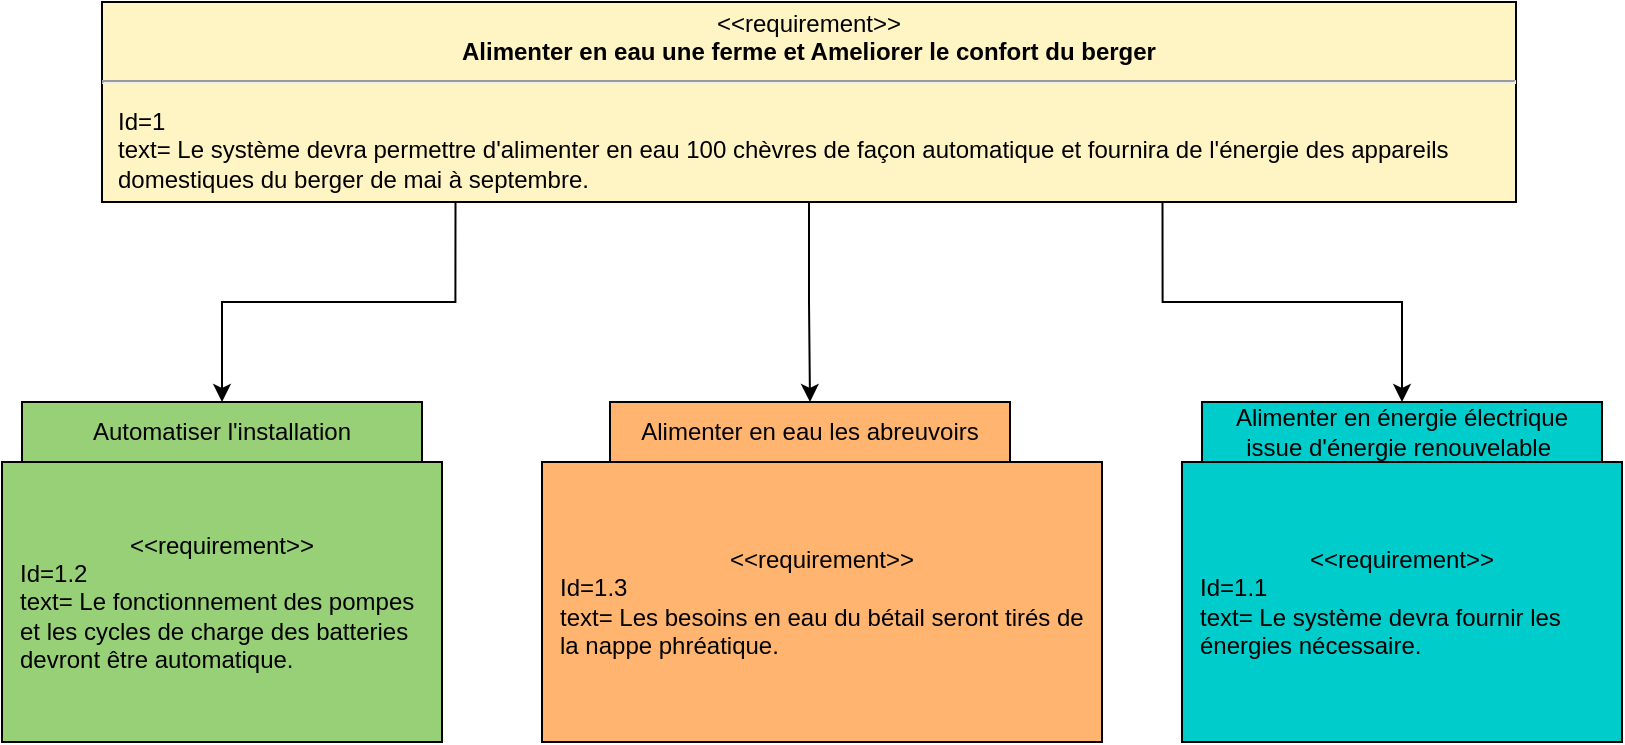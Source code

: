 <mxfile version="13.7.3" type="device"><diagram id="5m0KDaaN5PBBw0l_z5Tl" name="Page-1"><mxGraphModel dx="1097" dy="642" grid="1" gridSize="10" guides="1" tooltips="1" connect="1" arrows="1" fold="1" page="1" pageScale="1" pageWidth="827" pageHeight="1169" math="0" shadow="0"><root><mxCell id="0"/><mxCell id="1" parent="0"/><mxCell id="a8-BJ5Hy4KoJmbKBQ8GK-9" style="edgeStyle=orthogonalEdgeStyle;rounded=0;orthogonalLoop=1;jettySize=auto;html=1;exitX=0.25;exitY=1;exitDx=0;exitDy=0;" edge="1" parent="1" source="a8-BJ5Hy4KoJmbKBQ8GK-2" target="a8-BJ5Hy4KoJmbKBQ8GK-3"><mxGeometry relative="1" as="geometry"/></mxCell><mxCell id="a8-BJ5Hy4KoJmbKBQ8GK-10" style="edgeStyle=orthogonalEdgeStyle;rounded=0;orthogonalLoop=1;jettySize=auto;html=1;exitX=0.5;exitY=1;exitDx=0;exitDy=0;entryX=0.5;entryY=0;entryDx=0;entryDy=0;" edge="1" parent="1" source="a8-BJ5Hy4KoJmbKBQ8GK-2" target="a8-BJ5Hy4KoJmbKBQ8GK-5"><mxGeometry relative="1" as="geometry"><Array as="points"><mxPoint x="414" y="190"/><mxPoint x="414" y="190"/></Array></mxGeometry></mxCell><mxCell id="a8-BJ5Hy4KoJmbKBQ8GK-11" style="edgeStyle=orthogonalEdgeStyle;rounded=0;orthogonalLoop=1;jettySize=auto;html=1;exitX=0.75;exitY=1;exitDx=0;exitDy=0;entryX=0.5;entryY=0;entryDx=0;entryDy=0;" edge="1" parent="1" source="a8-BJ5Hy4KoJmbKBQ8GK-2" target="a8-BJ5Hy4KoJmbKBQ8GK-7"><mxGeometry relative="1" as="geometry"/></mxCell><mxCell id="a8-BJ5Hy4KoJmbKBQ8GK-2" value="&lt;p style=&quot;margin: 0px ; margin-top: 4px ; text-align: center&quot;&gt;&amp;lt;&amp;lt;requirement&amp;gt;&amp;gt;&lt;br&gt;&lt;b&gt;Alimenter en eau une ferme et Ameliorer le confort du berger&lt;/b&gt;&lt;/p&gt;&lt;hr&gt;&lt;p&gt;&lt;/p&gt;&lt;p style=&quot;margin: 0px ; margin-left: 8px ; text-align: left&quot;&gt;Id=1&lt;/p&gt;&lt;p style=&quot;margin: 0px ; margin-left: 8px ; text-align: left&quot;&gt;text= Le système devra permettre d'alimenter en eau 100 chèvres de façon automatique et fournira de l'énergie des appareils domestiques du berger de mai à septembre.&lt;br&gt;&lt;/p&gt;" style="shape=rect;overflow=fill;html=1;whiteSpace=wrap;align=center;fillColor=#FFF4C3;" vertex="1" parent="1"><mxGeometry x="60" y="40" width="707" height="100" as="geometry"/></mxCell><mxCell id="a8-BJ5Hy4KoJmbKBQ8GK-3" value="Automatiser l'installation" style="rounded=0;whiteSpace=wrap;html=1;fillColor=#97D077;" vertex="1" parent="1"><mxGeometry x="20" y="240" width="200" height="30" as="geometry"/></mxCell><mxCell id="a8-BJ5Hy4KoJmbKBQ8GK-4" value="&lt;span&gt;&amp;lt;&amp;lt;requirement&amp;gt;&amp;gt;&lt;/span&gt;&lt;br&gt;&lt;p style=&quot;margin: 0px 0px 0px 8px ; text-align: left&quot;&gt;Id=1.2&lt;/p&gt;&lt;p style=&quot;margin: 0px 0px 0px 8px ; text-align: left&quot;&gt;text= Le fonctionnement des pompes et les cycles de charge des batteries devront être automatique.&lt;/p&gt;" style="rounded=0;whiteSpace=wrap;html=1;fillColor=#97D077;" vertex="1" parent="1"><mxGeometry x="10" y="270" width="220" height="140" as="geometry"/></mxCell><mxCell id="a8-BJ5Hy4KoJmbKBQ8GK-5" value="Alimenter en eau les abreuvoirs" style="rounded=0;whiteSpace=wrap;html=1;fillColor=#FFB570;" vertex="1" parent="1"><mxGeometry x="314" y="240" width="200" height="30" as="geometry"/></mxCell><mxCell id="a8-BJ5Hy4KoJmbKBQ8GK-6" value="&lt;span&gt;&amp;lt;&amp;lt;requirement&amp;gt;&amp;gt;&lt;/span&gt;&lt;br&gt;&lt;p style=&quot;margin: 0px 0px 0px 8px ; text-align: left&quot;&gt;Id=1.3&lt;/p&gt;&lt;p style=&quot;margin: 0px 0px 0px 8px ; text-align: left&quot;&gt;text= Les besoins en eau du bétail seront tirés de la nappe phréatique.&lt;/p&gt;" style="rounded=0;whiteSpace=wrap;html=1;fillColor=#FFB570;" vertex="1" parent="1"><mxGeometry x="280" y="270" width="280" height="140" as="geometry"/></mxCell><mxCell id="a8-BJ5Hy4KoJmbKBQ8GK-7" value="Alimenter en énergie électrique&lt;br&gt;issue d'énergie renouvelable&amp;nbsp;" style="rounded=0;whiteSpace=wrap;html=1;fillColor=#00CCCC;" vertex="1" parent="1"><mxGeometry x="610" y="240" width="200" height="30" as="geometry"/></mxCell><mxCell id="a8-BJ5Hy4KoJmbKBQ8GK-8" value="&lt;span&gt;&amp;lt;&amp;lt;requirement&amp;gt;&amp;gt;&lt;/span&gt;&lt;br&gt;&lt;p style=&quot;margin: 0px 0px 0px 8px ; text-align: left&quot;&gt;Id=1.1&lt;/p&gt;&lt;p style=&quot;margin: 0px 0px 0px 8px ; text-align: left&quot;&gt;text= Le système devra fournir les énergies nécessaire.&lt;/p&gt;" style="rounded=0;whiteSpace=wrap;html=1;fillColor=#00CCCC;" vertex="1" parent="1"><mxGeometry x="600" y="270" width="220" height="140" as="geometry"/></mxCell></root></mxGraphModel></diagram></mxfile>